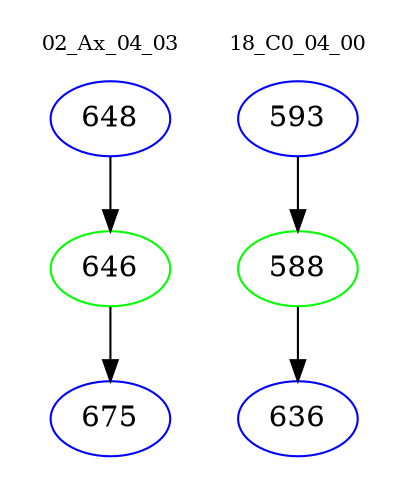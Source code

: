 digraph{
subgraph cluster_0 {
color = white
label = "02_Ax_04_03";
fontsize=10;
T0_648 [label="648", color="blue"]
T0_648 -> T0_646 [color="black"]
T0_646 [label="646", color="green"]
T0_646 -> T0_675 [color="black"]
T0_675 [label="675", color="blue"]
}
subgraph cluster_1 {
color = white
label = "18_C0_04_00";
fontsize=10;
T1_593 [label="593", color="blue"]
T1_593 -> T1_588 [color="black"]
T1_588 [label="588", color="green"]
T1_588 -> T1_636 [color="black"]
T1_636 [label="636", color="blue"]
}
}
